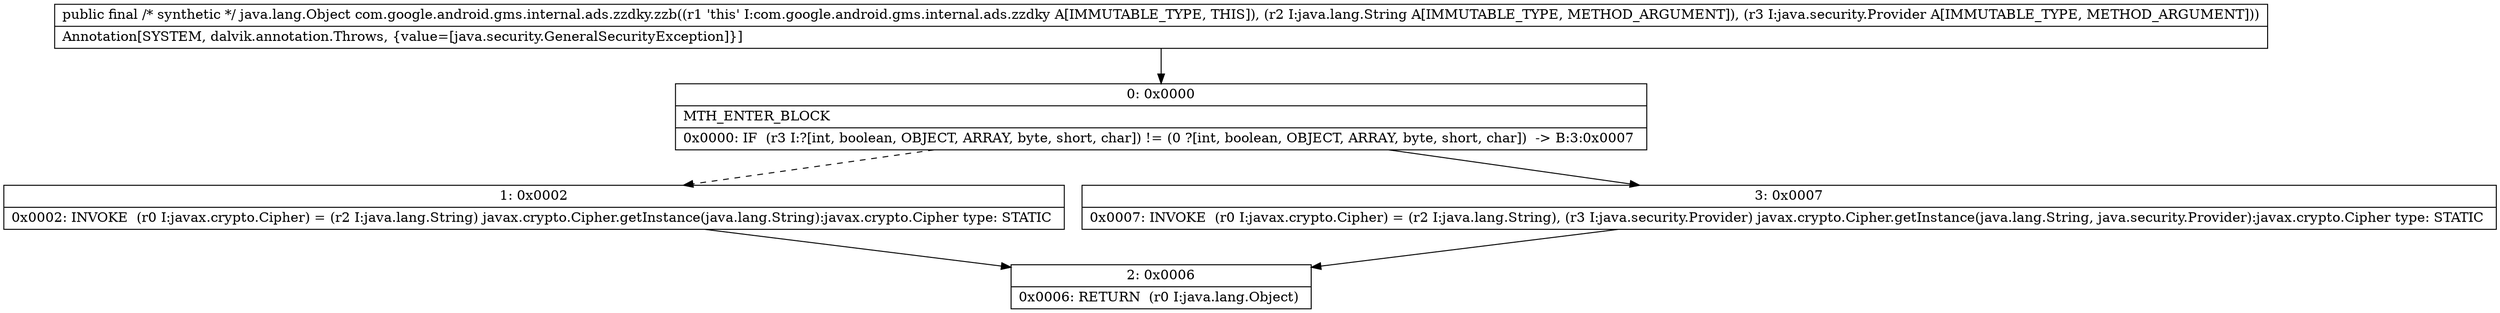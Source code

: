 digraph "CFG forcom.google.android.gms.internal.ads.zzdky.zzb(Ljava\/lang\/String;Ljava\/security\/Provider;)Ljava\/lang\/Object;" {
Node_0 [shape=record,label="{0\:\ 0x0000|MTH_ENTER_BLOCK\l|0x0000: IF  (r3 I:?[int, boolean, OBJECT, ARRAY, byte, short, char]) != (0 ?[int, boolean, OBJECT, ARRAY, byte, short, char])  \-\> B:3:0x0007 \l}"];
Node_1 [shape=record,label="{1\:\ 0x0002|0x0002: INVOKE  (r0 I:javax.crypto.Cipher) = (r2 I:java.lang.String) javax.crypto.Cipher.getInstance(java.lang.String):javax.crypto.Cipher type: STATIC \l}"];
Node_2 [shape=record,label="{2\:\ 0x0006|0x0006: RETURN  (r0 I:java.lang.Object) \l}"];
Node_3 [shape=record,label="{3\:\ 0x0007|0x0007: INVOKE  (r0 I:javax.crypto.Cipher) = (r2 I:java.lang.String), (r3 I:java.security.Provider) javax.crypto.Cipher.getInstance(java.lang.String, java.security.Provider):javax.crypto.Cipher type: STATIC \l}"];
MethodNode[shape=record,label="{public final \/* synthetic *\/ java.lang.Object com.google.android.gms.internal.ads.zzdky.zzb((r1 'this' I:com.google.android.gms.internal.ads.zzdky A[IMMUTABLE_TYPE, THIS]), (r2 I:java.lang.String A[IMMUTABLE_TYPE, METHOD_ARGUMENT]), (r3 I:java.security.Provider A[IMMUTABLE_TYPE, METHOD_ARGUMENT]))  | Annotation[SYSTEM, dalvik.annotation.Throws, \{value=[java.security.GeneralSecurityException]\}]\l}"];
MethodNode -> Node_0;
Node_0 -> Node_1[style=dashed];
Node_0 -> Node_3;
Node_1 -> Node_2;
Node_3 -> Node_2;
}

